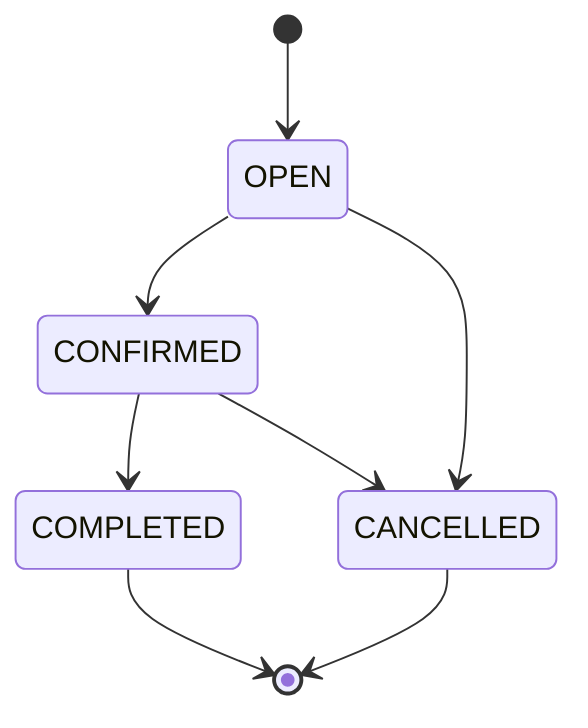 stateDiagram-v2
  OPEN %% PENDING
  CONFIRMED %% PROC
  COMPLETED %% CMPLT
  CANCELLED %% CANCEL

  [*] --> OPEN

  OPEN --> CONFIRMED
  OPEN --> CANCELLED

  CONFIRMED --> COMPLETED
  CONFIRMED --> CANCELLED

  %%COMPLETED --> CANCELLED
  COMPLETED --> [*]

  CANCELLED --> [*]